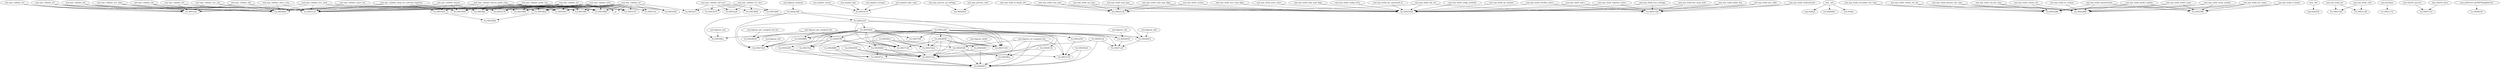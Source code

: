 digraph code {
  "0x00021110" [label="sym.wps_validate_m7"];
  "0x00021110" -> "0x0001fc34";
  "0x0001fc34" [label="fcn.0001fc34"];
  "0x00021110" -> "0x0001fca0";
  "0x0001fca0" [label="fcn.0001fca0"];
  "0x00021110" -> "0x0001f820";
  "0x0001f820" [label="fcn.0001f820"];
  "0x0002ba18" [label="sym.bignum_sub"];
  "0x0002ba18" -> "0x00028558";
  "0x00028558" [label="fcn.00028558"];
  "0x00028558" [label="fcn.00028558"];
  "0x00028558" -> "0x00027ec0";
  "0x00027ec0" [label="fcn.00027ec0"];
  "0x0001f3c8" [label="sym.wpabuf_concat"];
  "0x0001f3c8" -> "0x0001f270";
  "0x0001f270" [label="fcn.0001f270"];
  "0x00026410" [label="sym.wps_process_ap_settings"];
  "0x00026410" -> "0x000260c0";
  "0x000260c0" [label="fcn.000260c0"];
  "0x00025fb4" [label="sym.wps_build_rf_bands_attr"];
  "0x00025fb4" -> "0x000250e0";
  "0x000250e0" [label="fcn.000250e0"];
  "0x00025fb4" -> "0x00025128";
  "0x00025128" [label="fcn.00025128"];
  "0x00020378" [label="sym.wps_validate_assoc_req"];
  "0x00020378" -> "0x0001fc34";
  "0x0001fc34" [label="fcn.0001fc34"];
  "0x00020378" -> "0x0001f820";
  "0x0001f820" [label="fcn.0001f820"];
  "0x0002ba58" [label="sym.bignum_mul"];
  "0x0002ba58" -> "0x000290ec";
  "0x000290ec" [label="fcn.000290ec"];
  "0x00026038" [label="sym.wps_build_ap_channel"];
  "0x00026038" -> "0x000250e0";
  "0x000250e0" [label="fcn.000250e0"];
  "0x0001fe8c" [label="sym.wps_validate_beacon_probe_resp"];
  "0x0001fe8c" -> "0x0001fc34";
  "0x0001fc34" [label="fcn.0001fc34"];
  "0x0001fe8c" -> "0x0001f928";
  "0x0001f928" [label="fcn.0001f928"];
  "0x0001fe8c" -> "0x0001fa20";
  "0x0001fa20" [label="fcn.0001fa20"];
  "0x0001fe8c" -> "0x0001f960";
  "0x0001f960" [label="fcn.0001f960"];
  "0x0001fe8c" -> "0x0001f990";
  "0x0001f990" [label="fcn.0001f990"];
  "0x0001fe8c" -> "0x0001f9c0";
  "0x0001f9c0" [label="fcn.0001f9c0"];
  "0x0001fe8c" -> "0x00004900";
  "0x00004900" [label="pc"];
  "0x0001fe8c" -> "0x0001f9f0";
  "0x0001f9f0" [label="fcn.0001f9f0"];
  "0x0001fe8c" -> "0x0001f8a0";
  "0x0001f8a0" [label="fcn.0001f8a0"];
  "0x0001fe8c" -> "0x0001f8fc";
  "0x0001f8fc" [label="fcn.0001f8fc"];
  "0x0001fe8c" -> "0x0001f820";
  "0x0001f820" [label="fcn.0001f820"];
  "0x00004880" [label="sym._init"];
  "0x00004880" -> "0x000048a4";
  "0x000048a4" [label="unk.0x48a4"];
  "0x00004880" -> "0x000049ec";
  "0x000049ec" [label="fcn.000049ec"];
  "0x00004880" -> "0x000048cc";
  "0x000048cc" [label="unk.0x48cc"];
  "0x00022f18" [label="sym.wps_build_req_dev_type"];
  "0x00022f18" -> "0x000228b0";
  "0x000228b0" [label="fcn.000228b0"];
  "0x00022f18" -> "0x000228f8";
  "0x000228f8" [label="fcn.000228f8"];
  "0x000209f8" [label="sym.wps_validate_m2d"];
  "0x000209f8" -> "0x0001fc34";
  "0x0001fc34" [label="fcn.0001fc34"];
  "0x000209f8" -> "0x0001fca0";
  "0x0001fca0" [label="fcn.0001fca0"];
  "0x000209f8" -> "0x0001fcc4";
  "0x0001fcc4" [label="fcn.0001fcc4"];
  "0x000209f8" -> "0x0001fc08";
  "0x0001fc08" [label="fcn.0001fc08"];
  "0x000209f8" -> "0x0001f8a0";
  "0x0001f8a0" [label="fcn.0001f8a0"];
  "0x000209f8" -> "0x0001f960";
  "0x0001f960" [label="fcn.0001f960"];
  "0x000209f8" -> "0x0001f990";
  "0x0001f990" [label="fcn.0001f990"];
  "0x000209f8" -> "0x0001f9c0";
  "0x0001f9c0" [label="fcn.0001f9c0"];
  "0x000209f8" -> "0x00004900";
  "0x00004900" [label="pc"];
  "0x000209f8" -> "0x0001f9f0";
  "0x0001f9f0" [label="fcn.0001f9f0"];
  "0x000209f8" -> "0x0001f8fc";
  "0x0001f8fc" [label="fcn.0001f8fc"];
  "0x000209f8" -> "0x0001fc50";
  "0x0001fc50" [label="fcn.0001fc50"];
  "0x000209f8" -> "0x0001fc78";
  "0x0001fc78" [label="fcn.0001fc78"];
  "0x000209f8" -> "0x0001f820";
  "0x0001f820" [label="fcn.0001f820"];
  "0x000253ac" [label="sym.wps_build_resp_type"];
  "0x000253ac" -> "0x000250e0";
  "0x000250e0" [label="fcn.000250e0"];
  "0x000253ac" -> "0x00025128";
  "0x00025128" [label="fcn.00025128"];
  "0x00023368" [label="sym.wps_build_vendor_ext"];
  "0x00023368" -> "0x000228b0";
  "0x000228b0" [label="fcn.000228b0"];
  "0x00023368" -> "0x000228f8";
  "0x000228f8" [label="fcn.000228f8"];
  "0x0002b69c" [label="sym.bignum_get_unsigned_bin_len"];
  "0x0002b69c" -> "0x00028038";
  "0x00028038" [label="fcn.00028038"];
  "0x00021898" [label="sym.wps_validate_upnp_set_selected_registrar"];
  "0x00021898" -> "0x0001fc34";
  "0x0001fc34" [label="fcn.0001fc34"];
  "0x00021898" -> "0x0001f928";
  "0x0001f928" [label="fcn.0001f928"];
  "0x00021898" -> "0x0001fa20";
  "0x0001fa20" [label="fcn.0001fa20"];
  "0x00021898" -> "0x0001f820";
  "0x0001f820" [label="fcn.0001f820"];
  "0x000211f0" [label="sym.wps_validate_m7_encr"];
  "0x000211f0" -> "0x0001fb70";
  "0x0001fb70" [label="fcn.0001fb70"];
  "0x000211f0" -> "0x0001fa7c";
  "0x0001fa7c" [label="fcn.0001fa7c"];
  "0x000211f0" -> "0x0001faa0";
  "0x0001faa0" [label="fcn.0001faa0"];
  "0x000211f0" -> "0x0001fb08";
  "0x0001fb08" [label="fcn.0001fb08"];
  "0x000211f0" -> "0x0001fb98";
  "0x0001fb98" [label="fcn.0001fb98"];
  "0x0002ba98" [label="sym.bignum_mulmod"];
  "0x0002ba98" -> "0x0002a348";
  "0x0002a348" [label="fcn.0002a348"];
  "0x0002a348" [label="fcn.0002a348"];
  "0x0002a348" -> "0x00027d24";
  "0x00027d24" [label="fcn.00027d24"];
  "0x0002a348" -> "0x000290ec";
  "0x000290ec" [label="fcn.000290ec"];
  "0x0002a348" -> "0x0002a254";
  "0x0002a254" [label="fcn.0002a254"];
  "0x0002a348" -> "0x00027e40";
  "0x00027e40" [label="fcn.00027e40"];
  "0x0002a254" [label="fcn.0002a254"];
  "0x0002a254" -> "0x00027d24";
  "0x00027d24" [label="fcn.00027d24"];
  "0x0002a254" -> "0x00029b40";
  "0x00029b40" [label="fcn.00029b40"];
  "0x0002a254" -> "0x00028614";
  "0x00028614" [label="fcn.00028614"];
  "0x0002a254" -> "0x00027e40";
  "0x00027e40" [label="fcn.00027e40"];
  "0x0002a254" -> "0x00027c64";
  "0x00027c64" [label="fcn.00027c64"];
  "0x00029b40" [label="fcn.00029b40"];
  "0x00029b40" -> "0x00027ec0";
  "0x00027ec0" [label="fcn.00027ec0"];
  "0x00029b40" -> "0x00027da0";
  "0x00027da0" [label="fcn.00027da0"];
  "0x00029b40" -> "0x000287ac";
  "0x000287ac" [label="fcn.000287ac"];
  "0x00029b40" -> "0x00027d24";
  "0x00027d24" [label="fcn.00027d24"];
  "0x00029b40" -> "0x00027e40";
  "0x00027e40" [label="fcn.00027e40"];
  "0x00029b40" -> "0x00028884";
  "0x00028884" [label="fcn.00028884"];
  "0x00029b40" -> "0x00028038";
  "0x00028038" [label="fcn.00028038"];
  "0x00029b40" -> "0x00029548";
  "0x00029548" [label="fcn.00029548"];
  "0x00029b40" -> "0x000286cc";
  "0x000286cc" [label="fcn.000286cc"];
  "0x00029b40" -> "0x00027f48";
  "0x00027f48" [label="fcn.00027f48"];
  "0x00029b40" -> "0x00028558";
  "0x00028558" [label="fcn.00028558"];
  "0x00029b40" -> "0x00027fa0";
  "0x00027fa0" [label="fcn.00027fa0"];
  "0x00029b40" -> "0x00027c30";
  "0x00027c30" [label="fcn.00027c30"];
  "0x00029b40" -> "0x00028290";
  "0x00028290" [label="fcn.00028290"];
  "0x00029b40" -> "0x00028614";
  "0x00028614" [label="fcn.00028614"];
  "0x00029b40" -> "0x00027ce0";
  "0x00027ce0" [label="fcn.00027ce0"];
  "0x00029b40" -> "0x00027c64";
  "0x00027c64" [label="fcn.00027c64"];
  "0x00029b40" -> "0x000297f8";
  "0x000297f8" [label="fcn.000297f8"];
  "0x00028614" [label="fcn.00028614"];
  "0x00028614" -> "0x00027ec0";
  "0x00027ec0" [label="fcn.00027ec0"];
  "0x00020fbc" [label="sym.wps_validate_m6"];
  "0x00020fbc" -> "0x0001fc34";
  "0x0001fc34" [label="fcn.0001fc34"];
  "0x00020fbc" -> "0x0001fca0";
  "0x0001fca0" [label="fcn.0001fca0"];
  "0x00020fbc" -> "0x0001f820";
  "0x0001f820" [label="fcn.0001f820"];
  "0x000217d4" [label="sym.wps_validate_wsc_done"];
  "0x000217d4" -> "0x0001fc34";
  "0x0001fc34" [label="fcn.0001fc34"];
  "0x000217d4" -> "0x0001fca0";
  "0x0001fca0" [label="fcn.0001fca0"];
  "0x000217d4" -> "0x0001f820";
  "0x0001f820" [label="fcn.0001f820"];
  "0x000213f8" [label="sym.wps_validate_m8_encr"];
  "0x000213f8" -> "0x0001fb70";
  "0x0001fb70" [label="fcn.0001fb70"];
  "0x000213f8" -> "0x0001faa0";
  "0x0001faa0" [label="fcn.0001faa0"];
  "0x000213f8" -> "0x0001fb08";
  "0x0001fb08" [label="fcn.0001fb08"];
  "0x000213f8" -> "0x0001fa7c";
  "0x0001fa7c" [label="fcn.0001fa7c"];
  "0x000213f8" -> "0x0001fb98";
  "0x0001fb98" [label="fcn.0001fb98"];
  "0x0001fcf0" [label="sym.wps_validate_beacon"];
  "0x0001fcf0" -> "0x0001fc34";
  "0x0001fc34" [label="fcn.0001fc34"];
  "0x0001fcf0" -> "0x0001f928";
  "0x0001f928" [label="fcn.0001f928"];
  "0x0001fcf0" -> "0x0001fa20";
  "0x0001fa20" [label="fcn.0001fa20"];
  "0x0001fcf0" -> "0x0001f8fc";
  "0x0001f8fc" [label="fcn.0001f8fc"];
  "0x0001fcf0" -> "0x0001f820";
  "0x0001f820" [label="fcn.0001f820"];
  "0x0002d530" [label="sym._fini"];
  "0x0002d530" -> "0x0002d554";
  "0x0002d554" [label="unk.0x2d554"];
  "0x00020d08" [label="sym.wps_validate_m4"];
  "0x00020d08" -> "0x0001fc34";
  "0x0001fc34" [label="fcn.0001fc34"];
  "0x00020d08" -> "0x0001fca0";
  "0x0001fca0" [label="fcn.0001fca0"];
  "0x00020d08" -> "0x0001f820";
  "0x0001f820" [label="fcn.0001f820"];
  "0x00020e68" [label="sym.wps_validate_m5"];
  "0x00020e68" -> "0x0001fc34";
  "0x0001fc34" [label="fcn.0001fc34"];
  "0x00020e68" -> "0x0001fca0";
  "0x0001fca0" [label="fcn.0001fca0"];
  "0x00020e68" -> "0x0001f820";
  "0x0001f820" [label="fcn.0001f820"];
  "0x00025328" [label="sym.wps_build_req_type"];
  "0x00025328" -> "0x000250e0";
  "0x000250e0" [label="fcn.000250e0"];
  "0x00025328" -> "0x00025128";
  "0x00025128" [label="fcn.00025128"];
  "0x0002b9d8" [label="sym.bignum_add"];
  "0x0002b9d8" -> "0x00028614";
  "0x00028614" [label="fcn.00028614"];
  "0x000262a4" [label="sym.wps_process_cred"];
  "0x000262a4" -> "0x000260c0";
  "0x000260c0" [label="fcn.000260c0"];
  "0x00022e7c" [label="sym.wps_build_secondary_dev_type"];
  "0x00022e7c" -> "0x000228b0";
  "0x000228b0" [label="fcn.000228b0"];
  "0x00022e7c" -> "0x000228f8";
  "0x000228f8" [label="fcn.000228f8"];
  "0x0002041c" [label="sym.wps_validate_assoc_resp"];
  "0x0002041c" -> "0x0001fc34";
  "0x0001fc34" [label="fcn.0001fc34"];
  "0x0002041c" -> "0x0001f820";
  "0x0001f820" [label="fcn.0001f820"];
  "0x000216f8" [label="sym.wps_validate_wsc_nack"];
  "0x000216f8" -> "0x0001fc34";
  "0x0001fc34" [label="fcn.0001fc34"];
  "0x000216f8" -> "0x0001fca0";
  "0x0001fca0" [label="fcn.0001fca0"];
  "0x000216f8" -> "0x0001fc78";
  "0x0001fc78" [label="fcn.0001fc78"];
  "0x000216f8" -> "0x0001f820";
  "0x0001f820" [label="fcn.0001f820"];
  "0x00021634" [label="sym.wps_validate_wsc_ack"];
  "0x00021634" -> "0x0001fc34";
  "0x0001fc34" [label="fcn.0001fc34"];
  "0x00021634" -> "0x0001fca0";
  "0x0001fca0" [label="fcn.0001fca0"];
  "0x00021634" -> "0x0001f820";
  "0x0001f820" [label="fcn.0001f820"];
  "0x00021318" [label="sym.wps_validate_m8"];
  "0x00021318" -> "0x0001fc34";
  "0x0001fc34" [label="fcn.0001fc34"];
  "0x00021318" -> "0x0001fca0";
  "0x0001fca0" [label="fcn.0001fca0"];
  "0x00021318" -> "0x0001f820";
  "0x0001f820" [label="fcn.0001f820"];
  "0x00020178" [label="sym.wps_validate_probe_req"];
  "0x00020178" -> "0x0001fc34";
  "0x0001fc34" [label="fcn.0001fc34"];
  "0x00020178" -> "0x0001f8a0";
  "0x0001f8a0" [label="fcn.0001f8a0"];
  "0x00020178" -> "0x0001f8fc";
  "0x0001f8fc" [label="fcn.0001f8fc"];
  "0x00020178" -> "0x0001fc50";
  "0x0001fc50" [label="fcn.0001fc50"];
  "0x00020178" -> "0x0001fc78";
  "0x0001fc78" [label="fcn.0001fc78"];
  "0x00020178" -> "0x0001f928";
  "0x0001f928" [label="fcn.0001f928"];
  "0x00020178" -> "0x0001f820";
  "0x0001f820" [label="fcn.0001f820"];
  "0x00020178" -> "0x0001f960";
  "0x0001f960" [label="fcn.0001f960"];
  "0x00020178" -> "0x0001f990";
  "0x0001f990" [label="fcn.0001f990"];
  "0x00020178" -> "0x0001f9c0";
  "0x0001f9c0" [label="fcn.0001f9c0"];
  "0x00020178" -> "0x0001f9f0";
  "0x0001f9f0" [label="fcn.0001f9f0"];
  "0x00020c30" [label="sym.wps_validate_m3"];
  "0x00020c30" -> "0x0001fc34";
  "0x0001fc34" [label="fcn.0001fc34"];
  "0x00020c30" -> "0x0001fca0";
  "0x0001fca0" [label="fcn.0001fca0"];
  "0x00020c30" -> "0x0001f820";
  "0x0001f820" [label="fcn.0001f820"];
  "0x00025bc4" [label="sym.wps_build_encr_type_flags"];
  "0x00025bc4" -> "0x000250e0";
  "0x000250e0" [label="fcn.000250e0"];
  "0x00025a38" [label="sym.wps_build_enrollee_nonce"];
  "0x00025a38" -> "0x000250e0";
  "0x000250e0" [label="fcn.000250e0"];
  "0x00025a38" -> "0x00025168";
  "0x00025168" [label="fcn.00025168"];
  "0x00025cb4" [label="sym.wps_build_assoc_state"];
  "0x00025cb4" -> "0x000250e0";
  "0x000250e0" [label="fcn.000250e0"];
  "0x0001f2e4" [label="sym.wpabuf_dup"];
  "0x0001f2e4" -> "0x0001f270";
  "0x0001f270" [label="fcn.0001f270"];
  "0x00025b50" [label="sym.wps_build_auth_type_flags"];
  "0x00025b50" -> "0x000250e0";
  "0x000250e0" [label="fcn.000250e0"];
  "0x0002b63c" [label="sym.bignum_deinit"];
  "0x0002b63c" -> "0x00027e40";
  "0x00027e40" [label="fcn.00027e40"];
  "0x0002b6ec" [label="sym.bignum_get_unsigned_bin"];
  "0x0002b6ec" -> "0x00028038";
  "0x00028038" [label="fcn.00028038"];
  "0x0002b6ec" -> "0x00028884";
  "0x00028884" [label="fcn.00028884"];
  "0x0002b6ec" -> "0x000297f8";
  "0x000297f8" [label="fcn.000297f8"];
  "0x0002b6ec" -> "0x00027e40";
  "0x00027e40" [label="fcn.00027e40"];
  "0x00023244" [label="sym.wps_build_vendor_ext_m1"];
  "0x00023244" -> "0x000228b0";
  "0x000228b0" [label="fcn.000228b0"];
  "0x00023244" -> "0x000228f8";
  "0x000228f8" [label="fcn.000228f8"];
  "0x000259b4" [label="sym.wps_build_msg_type"];
  "0x000259b4" -> "0x000250e0";
  "0x000250e0" [label="fcn.000250e0"];
  "0x000259b4" -> "0x00025128";
  "0x00025128" [label="fcn.00025128"];
  "0x00022a30" [label="sym.wps_build_manufacturer"];
  "0x00022a30" -> "0x000228b0";
  "0x000228b0" [label="fcn.000228b0"];
  "0x00022a30" -> "0x000228f8";
  "0x000228f8" [label="fcn.000228f8"];
  "0x00022a30" -> "0x0002296c";
  "0x0002296c" [label="fcn.0002296c"];
  "0x00023198" [label="sym.wps_build_os_version"];
  "0x00023198" -> "0x000228b0";
  "0x000228b0" [label="fcn.000228b0"];
  "0x000254ac" [label="sym.wps_build_uuid_e"];
  "0x000254ac" -> "0x000250e0";
  "0x000250e0" [label="fcn.000250e0"];
  "0x000254ac" -> "0x00025168";
  "0x00025168" [label="fcn.00025168"];
  "0x00022df0" [label="sym.wps_build_primary_dev_type"];
  "0x00022df0" -> "0x000228b0";
  "0x000228b0" [label="fcn.000228b0"];
  "0x00022df0" -> "0x000228f8";
  "0x000228f8" [label="fcn.000228f8"];
  "0x0002b5c4" [label="sym.bignum_init"];
  "0x0002b5c4" -> "0x00027d24";
  "0x00027d24" [label="fcn.00027d24"];
  "0x00025c38" [label="sym.wps_build_conn_type_flags"];
  "0x00025c38" -> "0x000250e0";
  "0x000250e0" [label="fcn.000250e0"];
  "0x00025c38" -> "0x00025128";
  "0x00025128" [label="fcn.00025128"];
  "0x000204c0" [label="sym.wps_validate_m1"];
  "0x000204c0" -> "0x0001fc34";
  "0x0001fc34" [label="fcn.0001fc34"];
  "0x000204c0" -> "0x0001fca0";
  "0x0001fca0" [label="fcn.0001fca0"];
  "0x000204c0" -> "0x0001fa7c";
  "0x0001fa7c" [label="fcn.0001fa7c"];
  "0x000204c0" -> "0x0001fcc4";
  "0x0001fcc4" [label="fcn.0001fcc4"];
  "0x000204c0" -> "0x0001fc08";
  "0x0001fc08" [label="fcn.0001fc08"];
  "0x000204c0" -> "0x0001f8a0";
  "0x0001f8a0" [label="fcn.0001f8a0"];
  "0x000204c0" -> "0x0001f960";
  "0x0001f960" [label="fcn.0001f960"];
  "0x000204c0" -> "0x0001f990";
  "0x0001f990" [label="fcn.0001f990"];
  "0x000204c0" -> "0x0001f9c0";
  "0x0001f9c0" [label="fcn.0001f9c0"];
  "0x000204c0" -> "0x00004900";
  "0x00004900" [label="pc"];
  "0x000204c0" -> "0x0001f9f0";
  "0x0001f9f0" [label="fcn.0001f9f0"];
  "0x000204c0" -> "0x0001f8fc";
  "0x0001f8fc" [label="fcn.0001f8fc"];
  "0x000204c0" -> "0x0001fc50";
  "0x0001fc50" [label="fcn.0001fc50"];
  "0x000204c0" -> "0x0001f928";
  "0x0001f928" [label="fcn.0001f928"];
  "0x000204c0" -> "0x0001fc78";
  "0x0001fc78" [label="fcn.0001fc78"];
  "0x000204c0" -> "0x0001f820";
  "0x0001f820" [label="fcn.0001f820"];
  "0x00021d04" [label="sym.wps_build_m2"];
  "0x00021d04" -> "0x000219e0";
  "0x000219e0" [label="fcn.000219e0"];
  "0x00021d04" -> "0x00021a28";
  "0x00021a28" [label="fcn.00021a28"];
  "0x00022c10" [label="sym.wps_build_model_number"];
  "0x00022c10" -> "0x000228b0";
  "0x000228b0" [label="fcn.000228b0"];
  "0x00022c10" -> "0x000228f8";
  "0x000228f8" [label="fcn.000228f8"];
  "0x00022c10" -> "0x0002296c";
  "0x0002296c" [label="fcn.0002296c"];
  "0x00025ac4" [label="sym.wps_build_registrar_nonce"];
  "0x00025ac4" -> "0x000250e0";
  "0x000250e0" [label="fcn.000250e0"];
  "0x00025ac4" -> "0x00025168";
  "0x00025168" [label="fcn.00025168"];
  "0x00020784" [label="sym.wps_validate_m2"];
  "0x00020784" -> "0x0001fc34";
  "0x0001fc34" [label="fcn.0001fc34"];
  "0x00020784" -> "0x0001fca0";
  "0x0001fca0" [label="fcn.0001fca0"];
  "0x00020784" -> "0x0001fcc4";
  "0x0001fcc4" [label="fcn.0001fcc4"];
  "0x00020784" -> "0x0001fc08";
  "0x0001fc08" [label="fcn.0001fc08"];
  "0x00020784" -> "0x0001f8a0";
  "0x0001f8a0" [label="fcn.0001f8a0"];
  "0x00020784" -> "0x0001f960";
  "0x0001f960" [label="fcn.0001f960"];
  "0x00020784" -> "0x0001f990";
  "0x0001f990" [label="fcn.0001f990"];
  "0x00020784" -> "0x0001f9c0";
  "0x0001f9c0" [label="fcn.0001f9c0"];
  "0x00020784" -> "0x00004900";
  "0x00004900" [label="pc"];
  "0x00020784" -> "0x0001f9f0";
  "0x0001f9f0" [label="fcn.0001f9f0"];
  "0x00020784" -> "0x0001f8fc";
  "0x0001f8fc" [label="fcn.0001f8fc"];
  "0x00020784" -> "0x0001fc50";
  "0x0001fc50" [label="fcn.0001fc50"];
  "0x00020784" -> "0x0001fc78";
  "0x0001fc78" [label="fcn.0001fc78"];
  "0x00020784" -> "0x0001f928";
  "0x0001f928" [label="fcn.0001f928"];
  "0x00020784" -> "0x0001f820";
  "0x0001f820" [label="fcn.0001f820"];
  "0x0002b870" [label="sym.bignum_set_unsigned_bin"];
  "0x0002b870" -> "0x00027c30";
  "0x00027c30" [label="fcn.00027c30"];
  "0x0002b870" -> "0x00029548";
  "0x00029548" [label="fcn.00029548"];
  "0x0002b870" -> "0x00027ce0";
  "0x00027ce0" [label="fcn.00027ce0"];
  "0x0002b870" -> "0x0002807c";
  "0x0002807c" [label="fcn.0002807c"];
  "0x00021a9c" [label="sym.wps_build_cred"];
  "0x00021a9c" -> "0x000219e0";
  "0x000219e0" [label="fcn.000219e0"];
  "0x00021a9c" -> "0x00021a28";
  "0x00021a28" [label="fcn.00021a28"];
  "0x00025724" [label="sym.wps_build_version"];
  "0x00025724" -> "0x000250e0";
  "0x000250e0" [label="fcn.000250e0"];
  "0x00025724" -> "0x00025128";
  "0x00025128" [label="fcn.00025128"];
  "0x000232e0" [label="sym.wps_build_rf_bands"];
  "0x000232e0" -> "0x000228b0";
  "0x000228b0" [label="fcn.000228b0"];
  "0x000232e0" -> "0x0002296c";
  "0x0002296c" [label="fcn.0002296c"];
  "0x00025dd4" [label="sym.wps_build_encr_settings"];
  "0x00025dd4" -> "0x000250e0";
  "0x000250e0" [label="fcn.000250e0"];
  "0x00025dd4" -> "0x00025168";
  "0x00025168" [label="fcn.00025168"];
  "0x0001e75c" [label="sym.hex2byte"];
  "0x0001e75c" -> "0x0001e710";
  "0x0001e710" [label="fcn.0001e710"];
  "0x00027394" [label="sym.sha256_process"];
  "0x00027394" -> "0x00027110";
  "0x00027110" [label="fcn.00027110"];
  "0x00022b20" [label="sym.wps_build_model_name"];
  "0x00022b20" -> "0x000228b0";
  "0x000228b0" [label="fcn.000228b0"];
  "0x00022b20" -> "0x000228f8";
  "0x000228f8" [label="fcn.000228f8"];
  "0x00022b20" -> "0x0002296c";
  "0x0002296c" [label="fcn.0002296c"];
  "0x00022d00" [label="sym.wps_build_serial_number"];
  "0x00022d00" -> "0x000228b0";
  "0x000228b0" [label="fcn.000228b0"];
  "0x00022d00" -> "0x000228f8";
  "0x000228f8" [label="fcn.000228f8"];
  "0x00022d00" -> "0x0002296c";
  "0x0002296c" [label="fcn.0002296c"];
  "0x00022fd8" [label="sym.wps_build_dev_name"];
  "0x00022fd8" -> "0x000228b0";
  "0x000228b0" [label="fcn.000228b0"];
  "0x00022fd8" -> "0x000228f8";
  "0x000228f8" [label="fcn.000228f8"];
  "0x00022fd8" -> "0x0002296c";
  "0x0002296c" [label="fcn.0002296c"];
  "0x00025d28" [label="sym.wps_build_key_wrap_auth"];
  "0x00025d28" -> "0x000250e0";
  "0x000250e0" [label="fcn.000250e0"];
  "0x00025d28" -> "0x00025168";
  "0x00025168" [label="fcn.00025168"];
  "0x000255c8" [label="sym.wps_build_config_error"];
  "0x000255c8" -> "0x000250e0";
  "0x000250e0" [label="fcn.000250e0"];
  "0x000257b4" [label="sym.wps_build_wfa_ext"];
  "0x000257b4" -> "0x000250e0";
  "0x000250e0" [label="fcn.000250e0"];
  "0x000257b4" -> "0x00025128";
  "0x00025128" [label="fcn.00025128"];
  "0x000257b4" -> "0x00025168";
  "0x00025168" [label="fcn.00025168"];
  "0x000251dc" [label="sym.wps_build_public_key"];
  "0x000251dc" -> "0x000250e0";
  "0x000250e0" [label="fcn.000250e0"];
  "0x000251dc" -> "0x00025168";
  "0x00025168" [label="fcn.00025168"];
  "0x0001f498" [label="sym.wpabuf_zeropad"];
  "0x0001f498" -> "0x0001f270";
  "0x0001f270" [label="fcn.0001f270"];
  "0x0002554c" [label="sym.wps_build_dev_password_id"];
  "0x0002554c" -> "0x000250e0";
  "0x000250e0" [label="fcn.000250e0"];
  "0x0001f350" [label="sym.wpabuf_alloc_copy"];
  "0x0001f350" -> "0x0001f270";
  "0x0001f270" [label="fcn.0001f270"];
  "0x00025430" [label="sym.wps_build_config_methods"];
  "0x00025430" -> "0x000250e0";
  "0x000250e0" [label="fcn.000250e0"];
  "0x00025f2c" [label="sym.wps_build_mac_addr"];
  "0x00025f2c" -> "0x000250e0";
  "0x000250e0" [label="fcn.000250e0"];
  "0x00025f2c" -> "0x00025168";
  "0x00025168" [label="fcn.00025168"];
  "0x000274f8" [label="sym.sha256_done"];
  "0x000274f8" -> "0x00027110";
  "0x00027110" [label="fcn.00027110"];
  "0x00025644" [label="sym.wps_build_authenticator"];
  "0x00025644" -> "0x000250e0";
  "0x000250e0" [label="fcn.000250e0"];
  "0x00025644" -> "0x00025168";
  "0x00025168" [label="fcn.00025168"];
  "0x0000fe58" [label="sym.zyNetCtrl_getWIFINeighborList"];
  "0x0000fe58" -> "0x0000fa30";
  "0x0000fa30" [label="fcn.0000fa30"];
  "0x0001fa20" [label="fcn.0001fa20"];
  "0x0001fa20" -> "0x0001f844";
  "0x0001f844" [label="fcn.0001f844"];
  "0x0001f8a0" [label="fcn.0001f8a0"];
  "0x0001f8a0" -> "0x0001f844";
  "0x0001f844" [label="fcn.0001f844"];
  "0x000288f8" [label="fcn.000288f8"];
  "0x000288f8" -> "0x00027ce0";
  "0x00027ce0" [label="fcn.00027ce0"];
  "0x000288f8" -> "0x0002807c";
  "0x0002807c" [label="fcn.0002807c"];
  "0x00028d44" [label="fcn.00028d44"];
  "0x00028d44" -> "0x00027ce0";
  "0x00027ce0" [label="fcn.00027ce0"];
  "0x00028d44" -> "0x0002807c";
  "0x0002807c" [label="fcn.0002807c"];
  "0x000287ac" [label="fcn.000287ac"];
  "0x000287ac" -> "0x0002807c";
  "0x0002807c" [label="fcn.0002807c"];
  "0x000286cc" [label="fcn.000286cc"];
  "0x000286cc" -> "0x0002807c";
  "0x0002807c" [label="fcn.0002807c"];
  "0x000296b8" [label="fcn.000296b8"];
  "0x000296b8" -> "0x000287ac";
  "0x000287ac" [label="fcn.000287ac"];
  "0x000296b8" -> "0x00027ce0";
  "0x00027ce0" [label="fcn.00027ce0"];
  "0x000296b8" -> "0x00027c30";
  "0x00027c30" [label="fcn.00027c30"];
  "0x000283b0" [label="fcn.000283b0"];
  "0x000283b0" -> "0x00027ce0";
  "0x00027ce0" [label="fcn.00027ce0"];
  "0x000283b0" -> "0x0002807c";
  "0x0002807c" [label="fcn.0002807c"];
  "0x00028134" [label="fcn.00028134"];
  "0x00028134" -> "0x00027ce0";
  "0x00027ce0" [label="fcn.00027ce0"];
  "0x00028134" -> "0x0002807c";
  "0x0002807c" [label="fcn.0002807c"];
  "0x000297f8" [label="fcn.000297f8"];
  "0x000297f8" -> "0x00027d24";
  "0x00027d24" [label="fcn.00027d24"];
  "0x000297f8" -> "0x000296b8";
  "0x000296b8" [label="fcn.000296b8"];
  "0x000297f8" -> "0x000287ac";
  "0x000287ac" [label="fcn.000287ac"];
  "0x000297f8" -> "0x00027ce0";
  "0x00027ce0" [label="fcn.00027ce0"];
  "0x000297f8" -> "0x00027c64";
  "0x00027c64" [label="fcn.00027c64"];
  "0x000297f8" -> "0x00027fa0";
  "0x00027fa0" [label="fcn.00027fa0"];
  "0x00028884" [label="fcn.00028884"];
  "0x00028884" -> "0x00027d24";
  "0x00027d24" [label="fcn.00027d24"];
  "0x00029548" [label="fcn.00029548"];
  "0x00029548" -> "0x000287ac";
  "0x000287ac" [label="fcn.000287ac"];
  "0x00029548" -> "0x00027ce0";
  "0x00027ce0" [label="fcn.00027ce0"];
  "0x00029548" -> "0x0002807c";
  "0x0002807c" [label="fcn.0002807c"];
  "0x00029548" -> "0x000286cc";
  "0x000286cc" [label="fcn.000286cc"];
  "0x00028290" [label="fcn.00028290"];
  "0x00028290" -> "0x00027ce0";
  "0x00027ce0" [label="fcn.00027ce0"];
  "0x00028290" -> "0x0002807c";
  "0x0002807c" [label="fcn.0002807c"];
  "0x000294a0" [label="fcn.000294a0"];
  "0x000294a0" -> "0x00027c30";
  "0x00027c30" [label="fcn.00027c30"];
  "0x000294a0" -> "0x0002807c";
  "0x0002807c" [label="fcn.0002807c"];
  "0x00028b1c" [label="fcn.00028b1c"];
  "0x00028b1c" -> "0x00027da0";
  "0x00027da0" [label="fcn.00027da0"];
  "0x00028b1c" -> "0x00027ce0";
  "0x00027ce0" [label="fcn.00027ce0"];
  "0x00028b1c" -> "0x00027c64";
  "0x00027c64" [label="fcn.00027c64"];
  "0x00028b1c" -> "0x00027e40";
  "0x00027e40" [label="fcn.00027e40"];
  "0x00028b1c" -> "0x000288f8";
  "0x000288f8" [label="fcn.000288f8"];
  "0x0002aab4" [label="fcn.0002aab4"];
  "0x0002aab4" -> "0x00028884";
  "0x00028884" [label="fcn.00028884"];
  "0x0002aab4" -> "0x00027fa0";
  "0x00027fa0" [label="fcn.00027fa0"];
  "0x0002aab4" -> "0x00027da0";
  "0x00027da0" [label="fcn.00027da0"];
  "0x0002aab4" -> "0x000290ec";
  "0x000290ec" [label="fcn.000290ec"];
  "0x0002aab4" -> "0x000296b8";
  "0x000296b8" [label="fcn.000296b8"];
  "0x0002aab4" -> "0x00027e40";
  "0x00027e40" [label="fcn.00027e40"];
  "0x0002aab4" -> "0x00027ce0";
  "0x00027ce0" [label="fcn.00027ce0"];
  "0x0002aab4" -> "0x00027c64";
  "0x00027c64" [label="fcn.00027c64"];
  "0x0002aab4" -> "0x00028f28";
  "0x00028f28" [label="fcn.00028f28"];
  "0x0002aab4" -> "0x00028558";
  "0x00028558" [label="fcn.00028558"];
  "0x0002aab4" -> "0x00027f48";
  "0x00027f48" [label="fcn.00027f48"];
  "0x0002aab4" -> "0x00028134";
  "0x00028134" [label="fcn.00028134"];
  "0x0002aab4" -> "0x0002a420";
  "0x0002a420" [label="fcn.0002a420"];
  "0x0002aab4" -> "0x000286cc";
  "0x000286cc" [label="fcn.000286cc"];
  "0x0002aab4" -> "0x00028614";
  "0x00028614" [label="fcn.00028614"];
  "0x00028f28" [label="fcn.00028f28"];
  "0x00028f28" -> "0x00027da0";
  "0x00027da0" [label="fcn.00027da0"];
  "0x00028f28" -> "0x00027ce0";
  "0x00027ce0" [label="fcn.00027ce0"];
  "0x00028f28" -> "0x00027c64";
  "0x00027c64" [label="fcn.00027c64"];
  "0x00028f28" -> "0x00027e40";
  "0x00027e40" [label="fcn.00027e40"];
  "0x00028f28" -> "0x00028d44";
  "0x00028d44" [label="fcn.00028d44"];
  "0x0002a420" [label="fcn.0002a420"];
  "0x0002a420" -> "0x00027c30";
  "0x00027c30" [label="fcn.00027c30"];
  "0x000291a4" [label="fcn.000291a4"];
  "0x000291a4" -> "0x00027ce0";
  "0x00027ce0" [label="fcn.00027ce0"];
  "0x000291a4" -> "0x00027ec0";
  "0x00027ec0" [label="fcn.00027ec0"];
  "0x000291a4" -> "0x0002807c";
  "0x0002807c" [label="fcn.0002807c"];
}